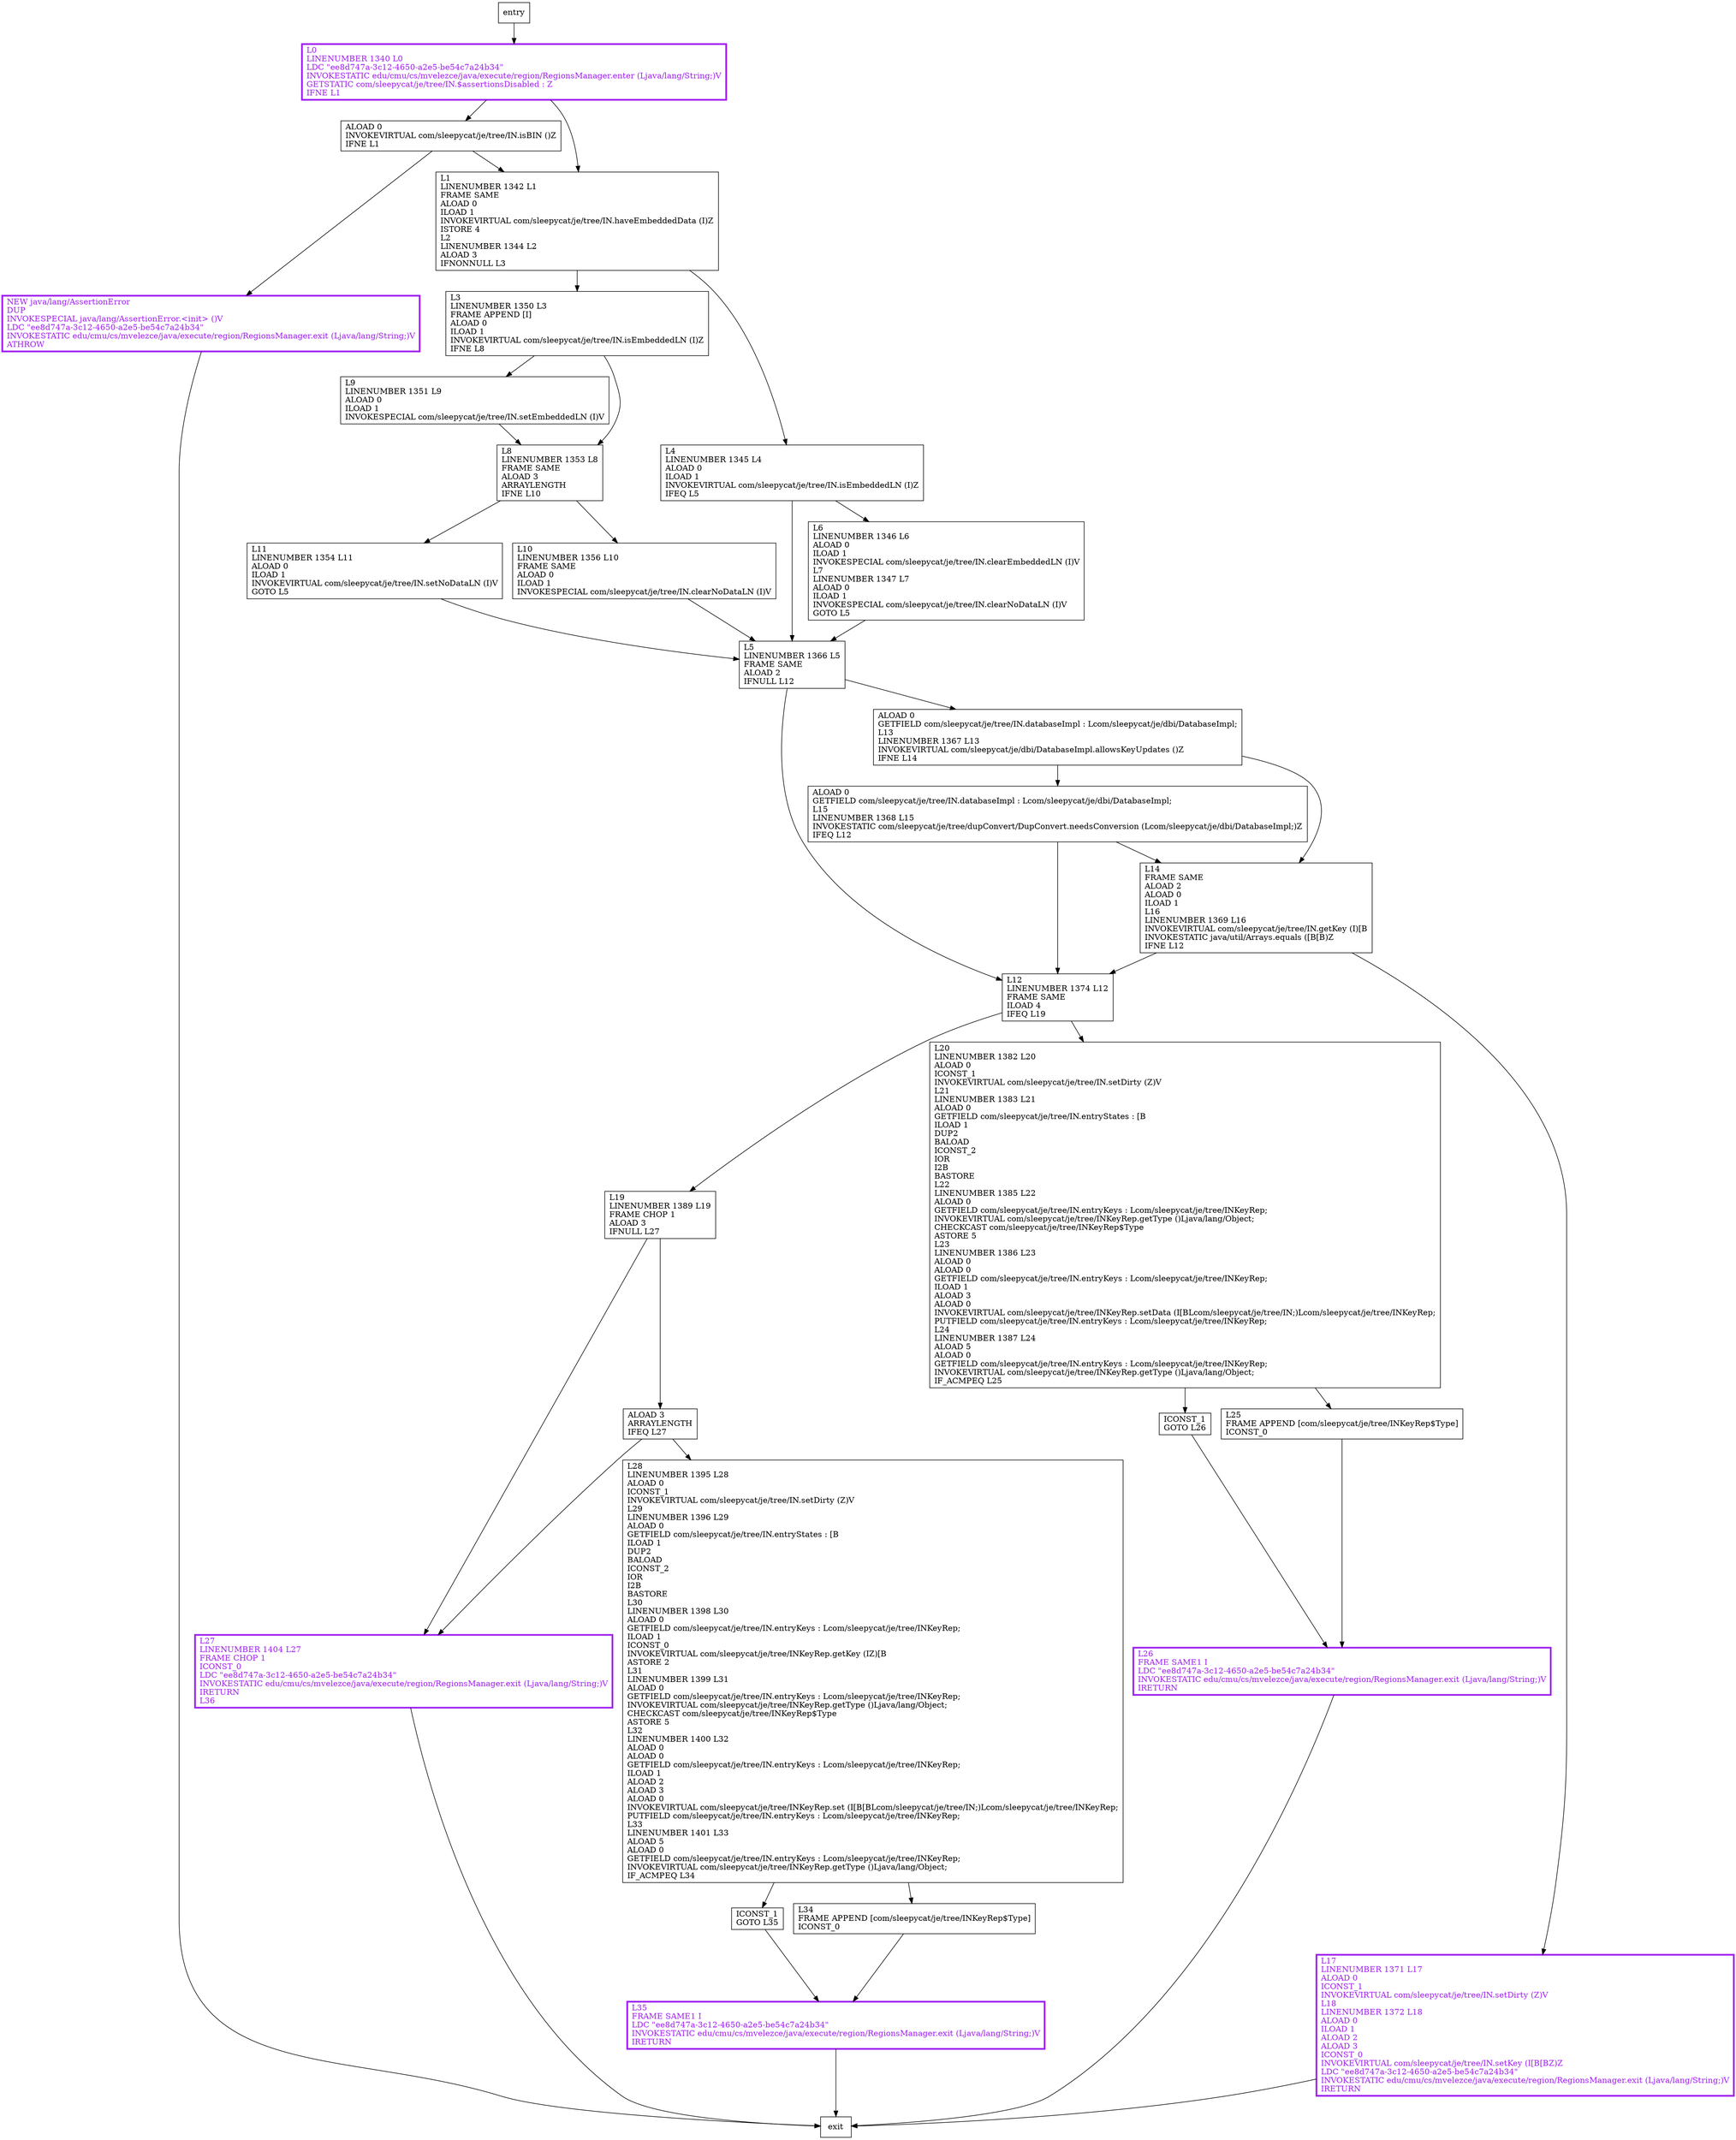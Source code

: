digraph updateLNSlotKey {
node [shape=record];
162410935 [label="ALOAD 3\lARRAYLENGTH\lIFEQ L27\l"];
1435603960 [label="L12\lLINENUMBER 1374 L12\lFRAME SAME\lILOAD 4\lIFEQ L19\l"];
1309242863 [label="L17\lLINENUMBER 1371 L17\lALOAD 0\lICONST_1\lINVOKEVIRTUAL com/sleepycat/je/tree/IN.setDirty (Z)V\lL18\lLINENUMBER 1372 L18\lALOAD 0\lILOAD 1\lALOAD 2\lALOAD 3\lICONST_0\lINVOKEVIRTUAL com/sleepycat/je/tree/IN.setKey (I[B[BZ)Z\lLDC \"ee8d747a-3c12-4650-a2e5-be54c7a24b34\"\lINVOKESTATIC edu/cmu/cs/mvelezce/java/execute/region/RegionsManager.exit (Ljava/lang/String;)V\lIRETURN\l"];
874638973 [label="ICONST_1\lGOTO L35\l"];
2136784675 [label="L9\lLINENUMBER 1351 L9\lALOAD 0\lILOAD 1\lINVOKESPECIAL com/sleepycat/je/tree/IN.setEmbeddedLN (I)V\l"];
750161703 [label="ALOAD 0\lGETFIELD com/sleepycat/je/tree/IN.databaseImpl : Lcom/sleepycat/je/dbi/DatabaseImpl;\lL15\lLINENUMBER 1368 L15\lINVOKESTATIC com/sleepycat/je/tree/dupConvert/DupConvert.needsConversion (Lcom/sleepycat/je/dbi/DatabaseImpl;)Z\lIFEQ L12\l"];
294724907 [label="L0\lLINENUMBER 1340 L0\lLDC \"ee8d747a-3c12-4650-a2e5-be54c7a24b34\"\lINVOKESTATIC edu/cmu/cs/mvelezce/java/execute/region/RegionsManager.enter (Ljava/lang/String;)V\lGETSTATIC com/sleepycat/je/tree/IN.$assertionsDisabled : Z\lIFNE L1\l"];
118997924 [label="L8\lLINENUMBER 1353 L8\lFRAME SAME\lALOAD 3\lARRAYLENGTH\lIFNE L10\l"];
813321026 [label="NEW java/lang/AssertionError\lDUP\lINVOKESPECIAL java/lang/AssertionError.\<init\> ()V\lLDC \"ee8d747a-3c12-4650-a2e5-be54c7a24b34\"\lINVOKESTATIC edu/cmu/cs/mvelezce/java/execute/region/RegionsManager.exit (Ljava/lang/String;)V\lATHROW\l"];
1981639548 [label="L11\lLINENUMBER 1354 L11\lALOAD 0\lILOAD 1\lINVOKEVIRTUAL com/sleepycat/je/tree/IN.setNoDataLN (I)V\lGOTO L5\l"];
1297323389 [label="L34\lFRAME APPEND [com/sleepycat/je/tree/INKeyRep$Type]\lICONST_0\l"];
1764892716 [label="L3\lLINENUMBER 1350 L3\lFRAME APPEND [I]\lALOAD 0\lILOAD 1\lINVOKEVIRTUAL com/sleepycat/je/tree/IN.isEmbeddedLN (I)Z\lIFNE L8\l"];
1921081683 [label="L27\lLINENUMBER 1404 L27\lFRAME CHOP 1\lICONST_0\lLDC \"ee8d747a-3c12-4650-a2e5-be54c7a24b34\"\lINVOKESTATIC edu/cmu/cs/mvelezce/java/execute/region/RegionsManager.exit (Ljava/lang/String;)V\lIRETURN\lL36\l"];
1361468252 [label="ICONST_1\lGOTO L26\l"];
1210588494 [label="ALOAD 0\lINVOKEVIRTUAL com/sleepycat/je/tree/IN.isBIN ()Z\lIFNE L1\l"];
576417973 [label="L10\lLINENUMBER 1356 L10\lFRAME SAME\lALOAD 0\lILOAD 1\lINVOKESPECIAL com/sleepycat/je/tree/IN.clearNoDataLN (I)V\l"];
1283084999 [label="L35\lFRAME SAME1 I\lLDC \"ee8d747a-3c12-4650-a2e5-be54c7a24b34\"\lINVOKESTATIC edu/cmu/cs/mvelezce/java/execute/region/RegionsManager.exit (Ljava/lang/String;)V\lIRETURN\l"];
1643680297 [label="L5\lLINENUMBER 1366 L5\lFRAME SAME\lALOAD 2\lIFNULL L12\l"];
837633862 [label="L14\lFRAME SAME\lALOAD 2\lALOAD 0\lILOAD 1\lL16\lLINENUMBER 1369 L16\lINVOKEVIRTUAL com/sleepycat/je/tree/IN.getKey (I)[B\lINVOKESTATIC java/util/Arrays.equals ([B[B)Z\lIFNE L12\l"];
663540904 [label="L1\lLINENUMBER 1342 L1\lFRAME SAME\lALOAD 0\lILOAD 1\lINVOKEVIRTUAL com/sleepycat/je/tree/IN.haveEmbeddedData (I)Z\lISTORE 4\lL2\lLINENUMBER 1344 L2\lALOAD 3\lIFNONNULL L3\l"];
392044933 [label="L19\lLINENUMBER 1389 L19\lFRAME CHOP 1\lALOAD 3\lIFNULL L27\l"];
1418062382 [label="L25\lFRAME APPEND [com/sleepycat/je/tree/INKeyRep$Type]\lICONST_0\l"];
1814198075 [label="ALOAD 0\lGETFIELD com/sleepycat/je/tree/IN.databaseImpl : Lcom/sleepycat/je/dbi/DatabaseImpl;\lL13\lLINENUMBER 1367 L13\lINVOKEVIRTUAL com/sleepycat/je/dbi/DatabaseImpl.allowsKeyUpdates ()Z\lIFNE L14\l"];
932322036 [label="L26\lFRAME SAME1 I\lLDC \"ee8d747a-3c12-4650-a2e5-be54c7a24b34\"\lINVOKESTATIC edu/cmu/cs/mvelezce/java/execute/region/RegionsManager.exit (Ljava/lang/String;)V\lIRETURN\l"];
677021723 [label="L4\lLINENUMBER 1345 L4\lALOAD 0\lILOAD 1\lINVOKEVIRTUAL com/sleepycat/je/tree/IN.isEmbeddedLN (I)Z\lIFEQ L5\l"];
1790015333 [label="L28\lLINENUMBER 1395 L28\lALOAD 0\lICONST_1\lINVOKEVIRTUAL com/sleepycat/je/tree/IN.setDirty (Z)V\lL29\lLINENUMBER 1396 L29\lALOAD 0\lGETFIELD com/sleepycat/je/tree/IN.entryStates : [B\lILOAD 1\lDUP2\lBALOAD\lICONST_2\lIOR\lI2B\lBASTORE\lL30\lLINENUMBER 1398 L30\lALOAD 0\lGETFIELD com/sleepycat/je/tree/IN.entryKeys : Lcom/sleepycat/je/tree/INKeyRep;\lILOAD 1\lICONST_0\lINVOKEVIRTUAL com/sleepycat/je/tree/INKeyRep.getKey (IZ)[B\lASTORE 2\lL31\lLINENUMBER 1399 L31\lALOAD 0\lGETFIELD com/sleepycat/je/tree/IN.entryKeys : Lcom/sleepycat/je/tree/INKeyRep;\lINVOKEVIRTUAL com/sleepycat/je/tree/INKeyRep.getType ()Ljava/lang/Object;\lCHECKCAST com/sleepycat/je/tree/INKeyRep$Type\lASTORE 5\lL32\lLINENUMBER 1400 L32\lALOAD 0\lALOAD 0\lGETFIELD com/sleepycat/je/tree/IN.entryKeys : Lcom/sleepycat/je/tree/INKeyRep;\lILOAD 1\lALOAD 2\lALOAD 3\lALOAD 0\lINVOKEVIRTUAL com/sleepycat/je/tree/INKeyRep.set (I[B[BLcom/sleepycat/je/tree/IN;)Lcom/sleepycat/je/tree/INKeyRep;\lPUTFIELD com/sleepycat/je/tree/IN.entryKeys : Lcom/sleepycat/je/tree/INKeyRep;\lL33\lLINENUMBER 1401 L33\lALOAD 5\lALOAD 0\lGETFIELD com/sleepycat/je/tree/IN.entryKeys : Lcom/sleepycat/je/tree/INKeyRep;\lINVOKEVIRTUAL com/sleepycat/je/tree/INKeyRep.getType ()Ljava/lang/Object;\lIF_ACMPEQ L34\l"];
54195471 [label="L6\lLINENUMBER 1346 L6\lALOAD 0\lILOAD 1\lINVOKESPECIAL com/sleepycat/je/tree/IN.clearEmbeddedLN (I)V\lL7\lLINENUMBER 1347 L7\lALOAD 0\lILOAD 1\lINVOKESPECIAL com/sleepycat/je/tree/IN.clearNoDataLN (I)V\lGOTO L5\l"];
252271614 [label="L20\lLINENUMBER 1382 L20\lALOAD 0\lICONST_1\lINVOKEVIRTUAL com/sleepycat/je/tree/IN.setDirty (Z)V\lL21\lLINENUMBER 1383 L21\lALOAD 0\lGETFIELD com/sleepycat/je/tree/IN.entryStates : [B\lILOAD 1\lDUP2\lBALOAD\lICONST_2\lIOR\lI2B\lBASTORE\lL22\lLINENUMBER 1385 L22\lALOAD 0\lGETFIELD com/sleepycat/je/tree/IN.entryKeys : Lcom/sleepycat/je/tree/INKeyRep;\lINVOKEVIRTUAL com/sleepycat/je/tree/INKeyRep.getType ()Ljava/lang/Object;\lCHECKCAST com/sleepycat/je/tree/INKeyRep$Type\lASTORE 5\lL23\lLINENUMBER 1386 L23\lALOAD 0\lALOAD 0\lGETFIELD com/sleepycat/je/tree/IN.entryKeys : Lcom/sleepycat/je/tree/INKeyRep;\lILOAD 1\lALOAD 3\lALOAD 0\lINVOKEVIRTUAL com/sleepycat/je/tree/INKeyRep.setData (I[BLcom/sleepycat/je/tree/IN;)Lcom/sleepycat/je/tree/INKeyRep;\lPUTFIELD com/sleepycat/je/tree/IN.entryKeys : Lcom/sleepycat/je/tree/INKeyRep;\lL24\lLINENUMBER 1387 L24\lALOAD 5\lALOAD 0\lGETFIELD com/sleepycat/je/tree/IN.entryKeys : Lcom/sleepycat/je/tree/INKeyRep;\lINVOKEVIRTUAL com/sleepycat/je/tree/INKeyRep.getType ()Ljava/lang/Object;\lIF_ACMPEQ L25\l"];
entry;
exit;
162410935 -> 1921081683
162410935 -> 1790015333
1435603960 -> 392044933
1435603960 -> 252271614
1309242863 -> exit
874638973 -> 1283084999
2136784675 -> 118997924
750161703 -> 1435603960
750161703 -> 837633862
294724907 -> 1210588494
294724907 -> 663540904
118997924 -> 1981639548
118997924 -> 576417973
813321026 -> exit
1981639548 -> 1643680297
1297323389 -> 1283084999
1764892716 -> 2136784675
1764892716 -> 118997924
1921081683 -> exit
1361468252 -> 932322036
1210588494 -> 813321026
1210588494 -> 663540904
576417973 -> 1643680297
1283084999 -> exit
1643680297 -> 1435603960
1643680297 -> 1814198075
837633862 -> 1435603960
837633862 -> 1309242863
663540904 -> 677021723
663540904 -> 1764892716
392044933 -> 162410935
392044933 -> 1921081683
1418062382 -> 932322036
entry -> 294724907
1814198075 -> 750161703
1814198075 -> 837633862
932322036 -> exit
677021723 -> 54195471
677021723 -> 1643680297
1790015333 -> 874638973
1790015333 -> 1297323389
54195471 -> 1643680297
252271614 -> 1361468252
252271614 -> 1418062382
813321026[fontcolor="purple", penwidth=3, color="purple"];
1309242863[fontcolor="purple", penwidth=3, color="purple"];
1921081683[fontcolor="purple", penwidth=3, color="purple"];
932322036[fontcolor="purple", penwidth=3, color="purple"];
1283084999[fontcolor="purple", penwidth=3, color="purple"];
294724907[fontcolor="purple", penwidth=3, color="purple"];
}
